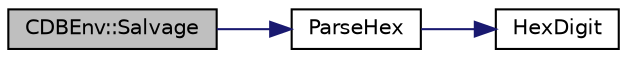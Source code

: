 digraph "CDBEnv::Salvage"
{
  edge [fontname="Helvetica",fontsize="10",labelfontname="Helvetica",labelfontsize="10"];
  node [fontname="Helvetica",fontsize="10",shape=record];
  rankdir="LR";
  Node61 [label="CDBEnv::Salvage",height=0.2,width=0.4,color="black", fillcolor="grey75", style="filled", fontcolor="black"];
  Node61 -> Node62 [color="midnightblue",fontsize="10",style="solid",fontname="Helvetica"];
  Node62 [label="ParseHex",height=0.2,width=0.4,color="black", fillcolor="white", style="filled",URL="$util_8cpp.html#abea395175fbc4a788ed0f0a41710b8a7"];
  Node62 -> Node63 [color="midnightblue",fontsize="10",style="solid",fontname="Helvetica"];
  Node63 [label="HexDigit",height=0.2,width=0.4,color="black", fillcolor="white", style="filled",URL="$util_8cpp.html#aa59e8a8c5a39cb5041f93bb95dd02119"];
}
